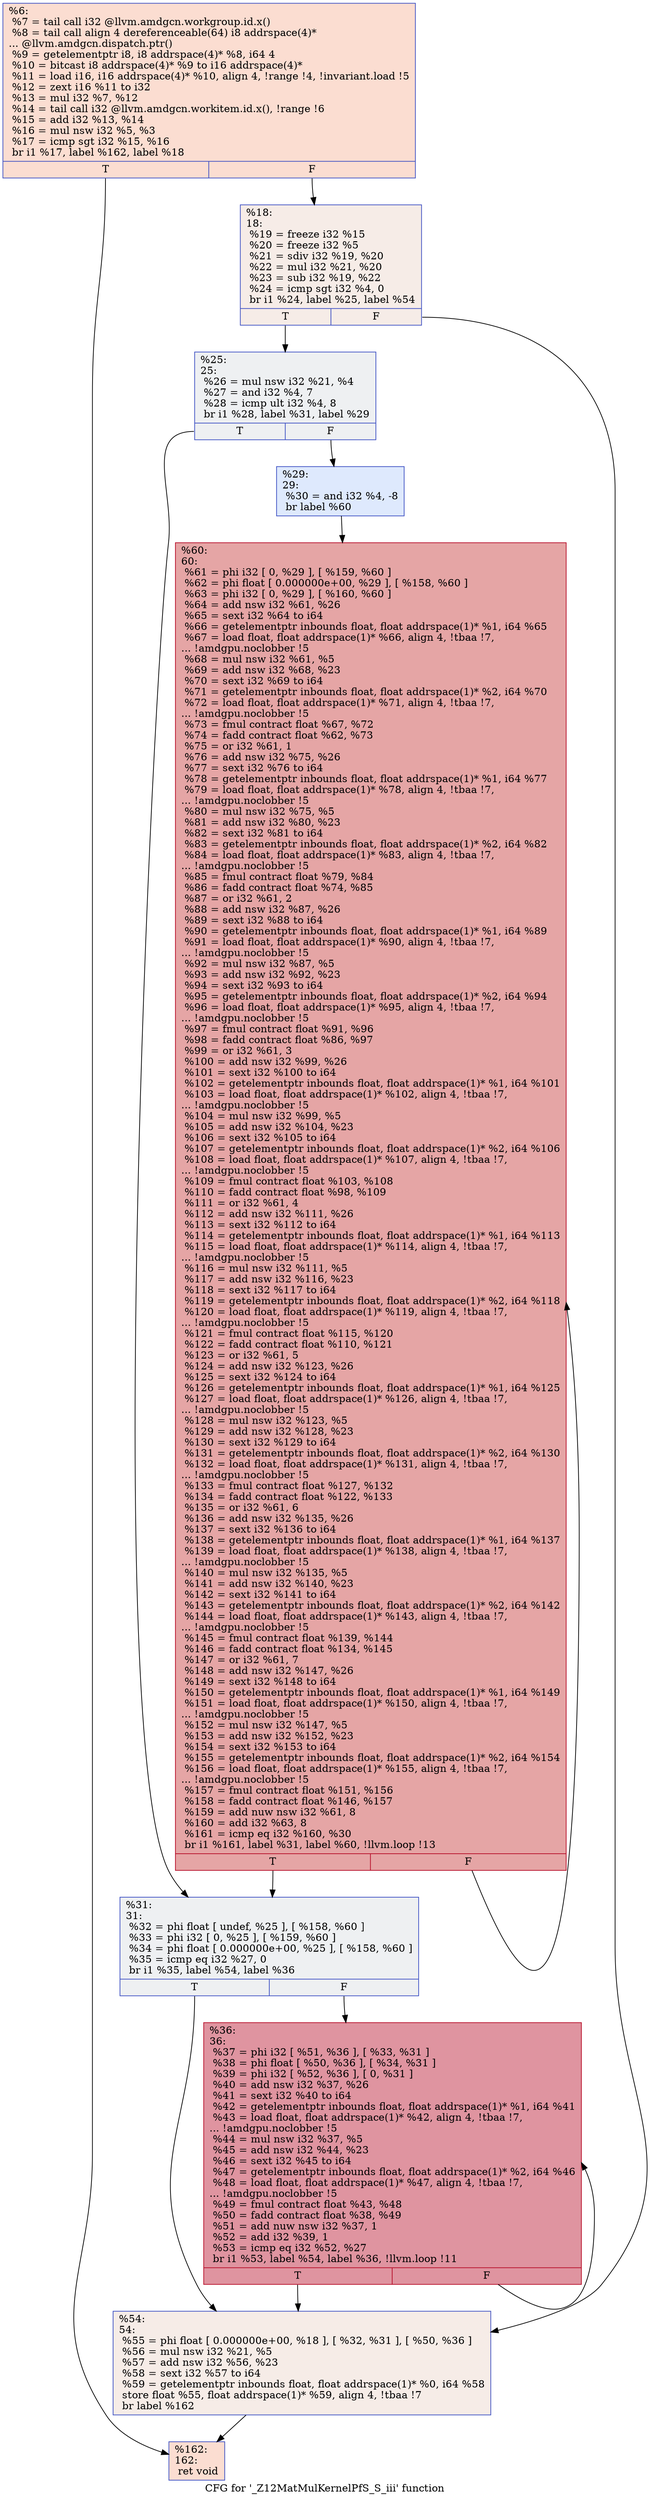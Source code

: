 digraph "CFG for '_Z12MatMulKernelPfS_S_iii' function" {
	label="CFG for '_Z12MatMulKernelPfS_S_iii' function";

	Node0x55d1ab0 [shape=record,color="#3d50c3ff", style=filled, fillcolor="#f7b39670",label="{%6:\l  %7 = tail call i32 @llvm.amdgcn.workgroup.id.x()\l  %8 = tail call align 4 dereferenceable(64) i8 addrspace(4)*\l... @llvm.amdgcn.dispatch.ptr()\l  %9 = getelementptr i8, i8 addrspace(4)* %8, i64 4\l  %10 = bitcast i8 addrspace(4)* %9 to i16 addrspace(4)*\l  %11 = load i16, i16 addrspace(4)* %10, align 4, !range !4, !invariant.load !5\l  %12 = zext i16 %11 to i32\l  %13 = mul i32 %7, %12\l  %14 = tail call i32 @llvm.amdgcn.workitem.id.x(), !range !6\l  %15 = add i32 %13, %14\l  %16 = mul nsw i32 %5, %3\l  %17 = icmp sgt i32 %15, %16\l  br i1 %17, label %162, label %18\l|{<s0>T|<s1>F}}"];
	Node0x55d1ab0:s0 -> Node0x55d3a60;
	Node0x55d1ab0:s1 -> Node0x55d3af0;
	Node0x55d3af0 [shape=record,color="#3d50c3ff", style=filled, fillcolor="#ead5c970",label="{%18:\l18:                                               \l  %19 = freeze i32 %15\l  %20 = freeze i32 %5\l  %21 = sdiv i32 %19, %20\l  %22 = mul i32 %21, %20\l  %23 = sub i32 %19, %22\l  %24 = icmp sgt i32 %4, 0\l  br i1 %24, label %25, label %54\l|{<s0>T|<s1>F}}"];
	Node0x55d3af0:s0 -> Node0x55d3f50;
	Node0x55d3af0:s1 -> Node0x55d3fa0;
	Node0x55d3f50 [shape=record,color="#3d50c3ff", style=filled, fillcolor="#d9dce170",label="{%25:\l25:                                               \l  %26 = mul nsw i32 %21, %4\l  %27 = and i32 %4, 7\l  %28 = icmp ult i32 %4, 8\l  br i1 %28, label %31, label %29\l|{<s0>T|<s1>F}}"];
	Node0x55d3f50:s0 -> Node0x55d42f0;
	Node0x55d3f50:s1 -> Node0x55d4340;
	Node0x55d4340 [shape=record,color="#3d50c3ff", style=filled, fillcolor="#b5cdfa70",label="{%29:\l29:                                               \l  %30 = and i32 %4, -8\l  br label %60\l}"];
	Node0x55d4340 -> Node0x55d4540;
	Node0x55d42f0 [shape=record,color="#3d50c3ff", style=filled, fillcolor="#d9dce170",label="{%31:\l31:                                               \l  %32 = phi float [ undef, %25 ], [ %158, %60 ]\l  %33 = phi i32 [ 0, %25 ], [ %159, %60 ]\l  %34 = phi float [ 0.000000e+00, %25 ], [ %158, %60 ]\l  %35 = icmp eq i32 %27, 0\l  br i1 %35, label %54, label %36\l|{<s0>T|<s1>F}}"];
	Node0x55d42f0:s0 -> Node0x55d3fa0;
	Node0x55d42f0:s1 -> Node0x55d58c0;
	Node0x55d58c0 [shape=record,color="#b70d28ff", style=filled, fillcolor="#b70d2870",label="{%36:\l36:                                               \l  %37 = phi i32 [ %51, %36 ], [ %33, %31 ]\l  %38 = phi float [ %50, %36 ], [ %34, %31 ]\l  %39 = phi i32 [ %52, %36 ], [ 0, %31 ]\l  %40 = add nsw i32 %37, %26\l  %41 = sext i32 %40 to i64\l  %42 = getelementptr inbounds float, float addrspace(1)* %1, i64 %41\l  %43 = load float, float addrspace(1)* %42, align 4, !tbaa !7,\l... !amdgpu.noclobber !5\l  %44 = mul nsw i32 %37, %5\l  %45 = add nsw i32 %44, %23\l  %46 = sext i32 %45 to i64\l  %47 = getelementptr inbounds float, float addrspace(1)* %2, i64 %46\l  %48 = load float, float addrspace(1)* %47, align 4, !tbaa !7,\l... !amdgpu.noclobber !5\l  %49 = fmul contract float %43, %48\l  %50 = fadd contract float %38, %49\l  %51 = add nuw nsw i32 %37, 1\l  %52 = add i32 %39, 1\l  %53 = icmp eq i32 %52, %27\l  br i1 %53, label %54, label %36, !llvm.loop !11\l|{<s0>T|<s1>F}}"];
	Node0x55d58c0:s0 -> Node0x55d3fa0;
	Node0x55d58c0:s1 -> Node0x55d58c0;
	Node0x55d3fa0 [shape=record,color="#3d50c3ff", style=filled, fillcolor="#ead5c970",label="{%54:\l54:                                               \l  %55 = phi float [ 0.000000e+00, %18 ], [ %32, %31 ], [ %50, %36 ]\l  %56 = mul nsw i32 %21, %5\l  %57 = add nsw i32 %56, %23\l  %58 = sext i32 %57 to i64\l  %59 = getelementptr inbounds float, float addrspace(1)* %0, i64 %58\l  store float %55, float addrspace(1)* %59, align 4, !tbaa !7\l  br label %162\l}"];
	Node0x55d3fa0 -> Node0x55d3a60;
	Node0x55d4540 [shape=record,color="#b70d28ff", style=filled, fillcolor="#c5333470",label="{%60:\l60:                                               \l  %61 = phi i32 [ 0, %29 ], [ %159, %60 ]\l  %62 = phi float [ 0.000000e+00, %29 ], [ %158, %60 ]\l  %63 = phi i32 [ 0, %29 ], [ %160, %60 ]\l  %64 = add nsw i32 %61, %26\l  %65 = sext i32 %64 to i64\l  %66 = getelementptr inbounds float, float addrspace(1)* %1, i64 %65\l  %67 = load float, float addrspace(1)* %66, align 4, !tbaa !7,\l... !amdgpu.noclobber !5\l  %68 = mul nsw i32 %61, %5\l  %69 = add nsw i32 %68, %23\l  %70 = sext i32 %69 to i64\l  %71 = getelementptr inbounds float, float addrspace(1)* %2, i64 %70\l  %72 = load float, float addrspace(1)* %71, align 4, !tbaa !7,\l... !amdgpu.noclobber !5\l  %73 = fmul contract float %67, %72\l  %74 = fadd contract float %62, %73\l  %75 = or i32 %61, 1\l  %76 = add nsw i32 %75, %26\l  %77 = sext i32 %76 to i64\l  %78 = getelementptr inbounds float, float addrspace(1)* %1, i64 %77\l  %79 = load float, float addrspace(1)* %78, align 4, !tbaa !7,\l... !amdgpu.noclobber !5\l  %80 = mul nsw i32 %75, %5\l  %81 = add nsw i32 %80, %23\l  %82 = sext i32 %81 to i64\l  %83 = getelementptr inbounds float, float addrspace(1)* %2, i64 %82\l  %84 = load float, float addrspace(1)* %83, align 4, !tbaa !7,\l... !amdgpu.noclobber !5\l  %85 = fmul contract float %79, %84\l  %86 = fadd contract float %74, %85\l  %87 = or i32 %61, 2\l  %88 = add nsw i32 %87, %26\l  %89 = sext i32 %88 to i64\l  %90 = getelementptr inbounds float, float addrspace(1)* %1, i64 %89\l  %91 = load float, float addrspace(1)* %90, align 4, !tbaa !7,\l... !amdgpu.noclobber !5\l  %92 = mul nsw i32 %87, %5\l  %93 = add nsw i32 %92, %23\l  %94 = sext i32 %93 to i64\l  %95 = getelementptr inbounds float, float addrspace(1)* %2, i64 %94\l  %96 = load float, float addrspace(1)* %95, align 4, !tbaa !7,\l... !amdgpu.noclobber !5\l  %97 = fmul contract float %91, %96\l  %98 = fadd contract float %86, %97\l  %99 = or i32 %61, 3\l  %100 = add nsw i32 %99, %26\l  %101 = sext i32 %100 to i64\l  %102 = getelementptr inbounds float, float addrspace(1)* %1, i64 %101\l  %103 = load float, float addrspace(1)* %102, align 4, !tbaa !7,\l... !amdgpu.noclobber !5\l  %104 = mul nsw i32 %99, %5\l  %105 = add nsw i32 %104, %23\l  %106 = sext i32 %105 to i64\l  %107 = getelementptr inbounds float, float addrspace(1)* %2, i64 %106\l  %108 = load float, float addrspace(1)* %107, align 4, !tbaa !7,\l... !amdgpu.noclobber !5\l  %109 = fmul contract float %103, %108\l  %110 = fadd contract float %98, %109\l  %111 = or i32 %61, 4\l  %112 = add nsw i32 %111, %26\l  %113 = sext i32 %112 to i64\l  %114 = getelementptr inbounds float, float addrspace(1)* %1, i64 %113\l  %115 = load float, float addrspace(1)* %114, align 4, !tbaa !7,\l... !amdgpu.noclobber !5\l  %116 = mul nsw i32 %111, %5\l  %117 = add nsw i32 %116, %23\l  %118 = sext i32 %117 to i64\l  %119 = getelementptr inbounds float, float addrspace(1)* %2, i64 %118\l  %120 = load float, float addrspace(1)* %119, align 4, !tbaa !7,\l... !amdgpu.noclobber !5\l  %121 = fmul contract float %115, %120\l  %122 = fadd contract float %110, %121\l  %123 = or i32 %61, 5\l  %124 = add nsw i32 %123, %26\l  %125 = sext i32 %124 to i64\l  %126 = getelementptr inbounds float, float addrspace(1)* %1, i64 %125\l  %127 = load float, float addrspace(1)* %126, align 4, !tbaa !7,\l... !amdgpu.noclobber !5\l  %128 = mul nsw i32 %123, %5\l  %129 = add nsw i32 %128, %23\l  %130 = sext i32 %129 to i64\l  %131 = getelementptr inbounds float, float addrspace(1)* %2, i64 %130\l  %132 = load float, float addrspace(1)* %131, align 4, !tbaa !7,\l... !amdgpu.noclobber !5\l  %133 = fmul contract float %127, %132\l  %134 = fadd contract float %122, %133\l  %135 = or i32 %61, 6\l  %136 = add nsw i32 %135, %26\l  %137 = sext i32 %136 to i64\l  %138 = getelementptr inbounds float, float addrspace(1)* %1, i64 %137\l  %139 = load float, float addrspace(1)* %138, align 4, !tbaa !7,\l... !amdgpu.noclobber !5\l  %140 = mul nsw i32 %135, %5\l  %141 = add nsw i32 %140, %23\l  %142 = sext i32 %141 to i64\l  %143 = getelementptr inbounds float, float addrspace(1)* %2, i64 %142\l  %144 = load float, float addrspace(1)* %143, align 4, !tbaa !7,\l... !amdgpu.noclobber !5\l  %145 = fmul contract float %139, %144\l  %146 = fadd contract float %134, %145\l  %147 = or i32 %61, 7\l  %148 = add nsw i32 %147, %26\l  %149 = sext i32 %148 to i64\l  %150 = getelementptr inbounds float, float addrspace(1)* %1, i64 %149\l  %151 = load float, float addrspace(1)* %150, align 4, !tbaa !7,\l... !amdgpu.noclobber !5\l  %152 = mul nsw i32 %147, %5\l  %153 = add nsw i32 %152, %23\l  %154 = sext i32 %153 to i64\l  %155 = getelementptr inbounds float, float addrspace(1)* %2, i64 %154\l  %156 = load float, float addrspace(1)* %155, align 4, !tbaa !7,\l... !amdgpu.noclobber !5\l  %157 = fmul contract float %151, %156\l  %158 = fadd contract float %146, %157\l  %159 = add nuw nsw i32 %61, 8\l  %160 = add i32 %63, 8\l  %161 = icmp eq i32 %160, %30\l  br i1 %161, label %31, label %60, !llvm.loop !13\l|{<s0>T|<s1>F}}"];
	Node0x55d4540:s0 -> Node0x55d42f0;
	Node0x55d4540:s1 -> Node0x55d4540;
	Node0x55d3a60 [shape=record,color="#3d50c3ff", style=filled, fillcolor="#f7b39670",label="{%162:\l162:                                              \l  ret void\l}"];
}
